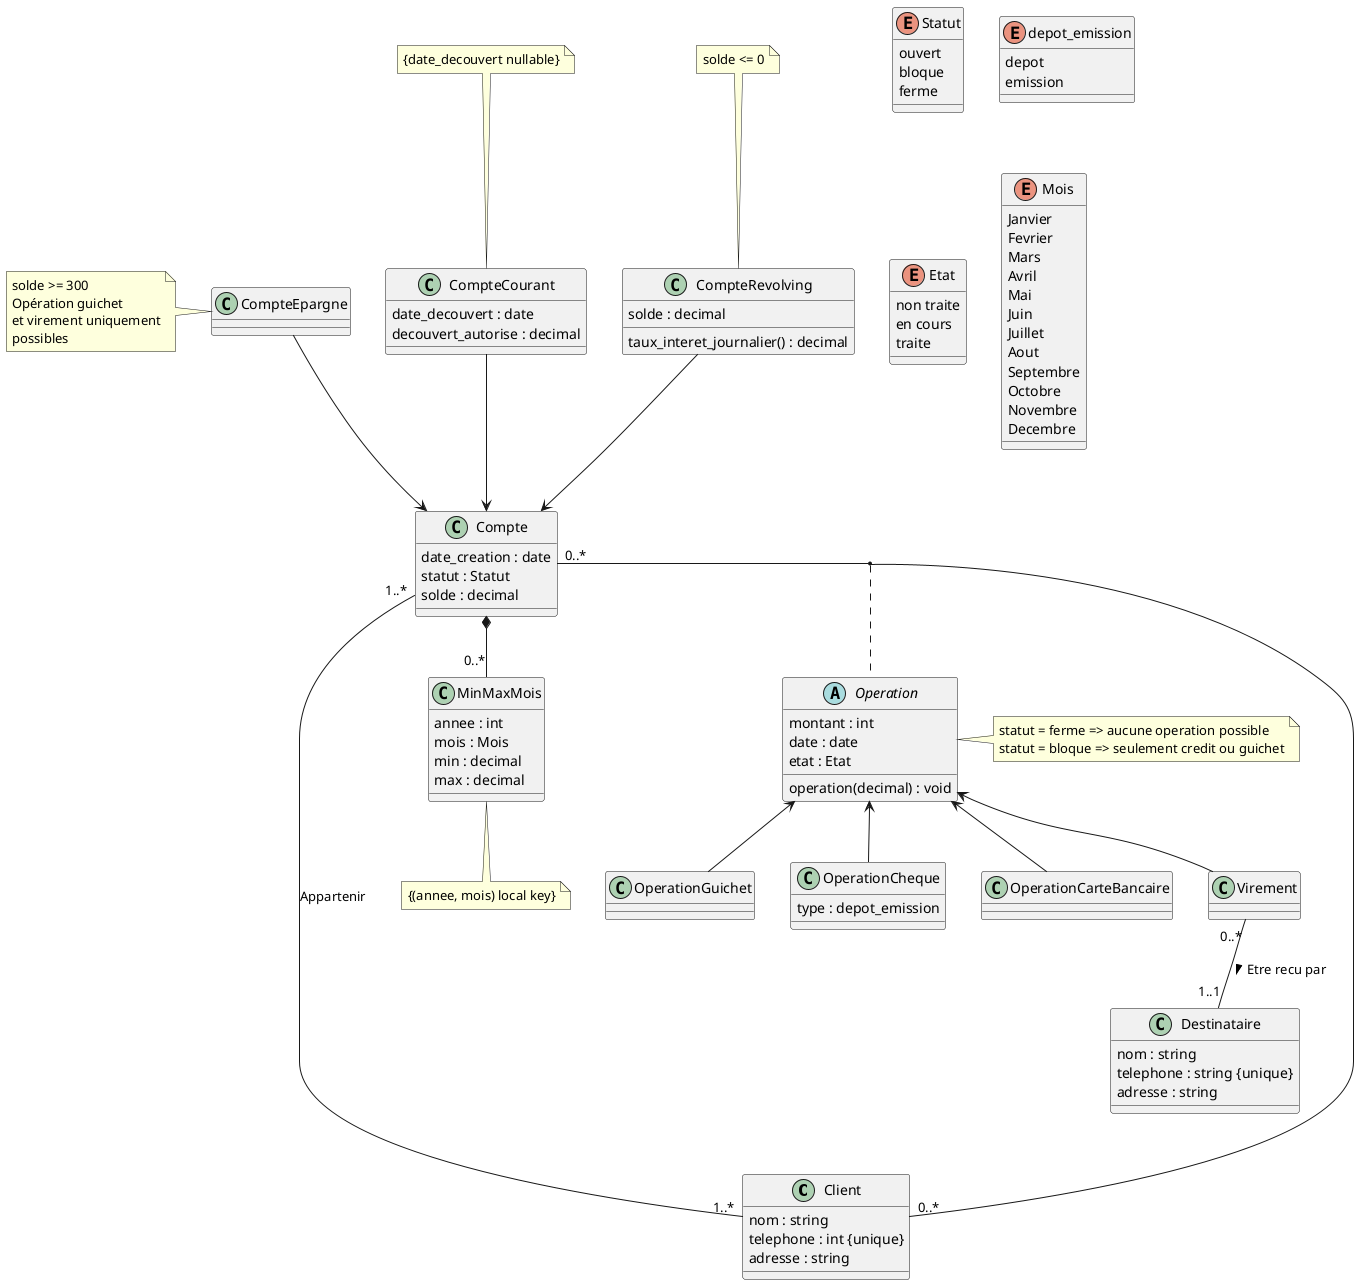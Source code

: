 @startuml 

class Client{
  nom : string
  telephone : int {unique}
  adresse : string
}

class Compte{
  date_creation : date
  statut : Statut
  solde : decimal
}

class CompteCourant{
  date_decouvert : date
  decouvert_autorise : decimal
}

class CompteRevolving{
  solde : decimal
  taux_interet_journalier() : decimal
}

class MinMaxMois{
  annee : int
  mois : Mois
  min : decimal
  max : decimal
}

class CompteEpargne{
}

abstract class Operation{
  montant : int
  date : date
  etat : Etat
  operation(decimal) : void
}

class OperationGuichet{
}

class OperationCheque{
  type : depot_emission
}

class OperationCarteBancaire{
}

class Virement{
}

class Destinataire{
  nom : string
  telephone : string {unique}
  adresse : string
}

note left of CompteEpargne : solde >= 300 \nOpération guichet\net virement uniquement\npossibles
note top of CompteRevolving : solde <= 0
note top of CompteCourant : {date_decouvert nullable}
note bottom of MinMaxMois : {(annee, mois) local key}
note right of Operation : statut = ferme => aucune operation possible\nstatut = bloque => seulement credit ou guichet

enum Statut{
  ouvert
  bloque
  ferme
}

enum depot_emission{
  depot
  emission
}

enum Etat{
  non traite
  en cours
  traite
}

enum Mois{
  Janvier
  Fevrier
  Mars
  Avril
  Mai
  Juin
  Juillet
  Aout
  Septembre
  Octobre
  Novembre
  Decembre
}

CompteEpargne --> Compte
CompteCourant --> Compte
CompteRevolving --> Compte

Operation <-- OperationGuichet
Operation <-- OperationCheque
Operation <-- OperationCarteBancaire
Operation <-- Virement

Compte "0..*"-"0..*" Client
(Compte, Client) .. Operation
Virement "0..*"--"1..1" Destinataire : Etre recu par >
Compte *-- "0..*"MinMaxMois
Compte "1..*"-----"1..*" Client : Appartenir

@enduml
